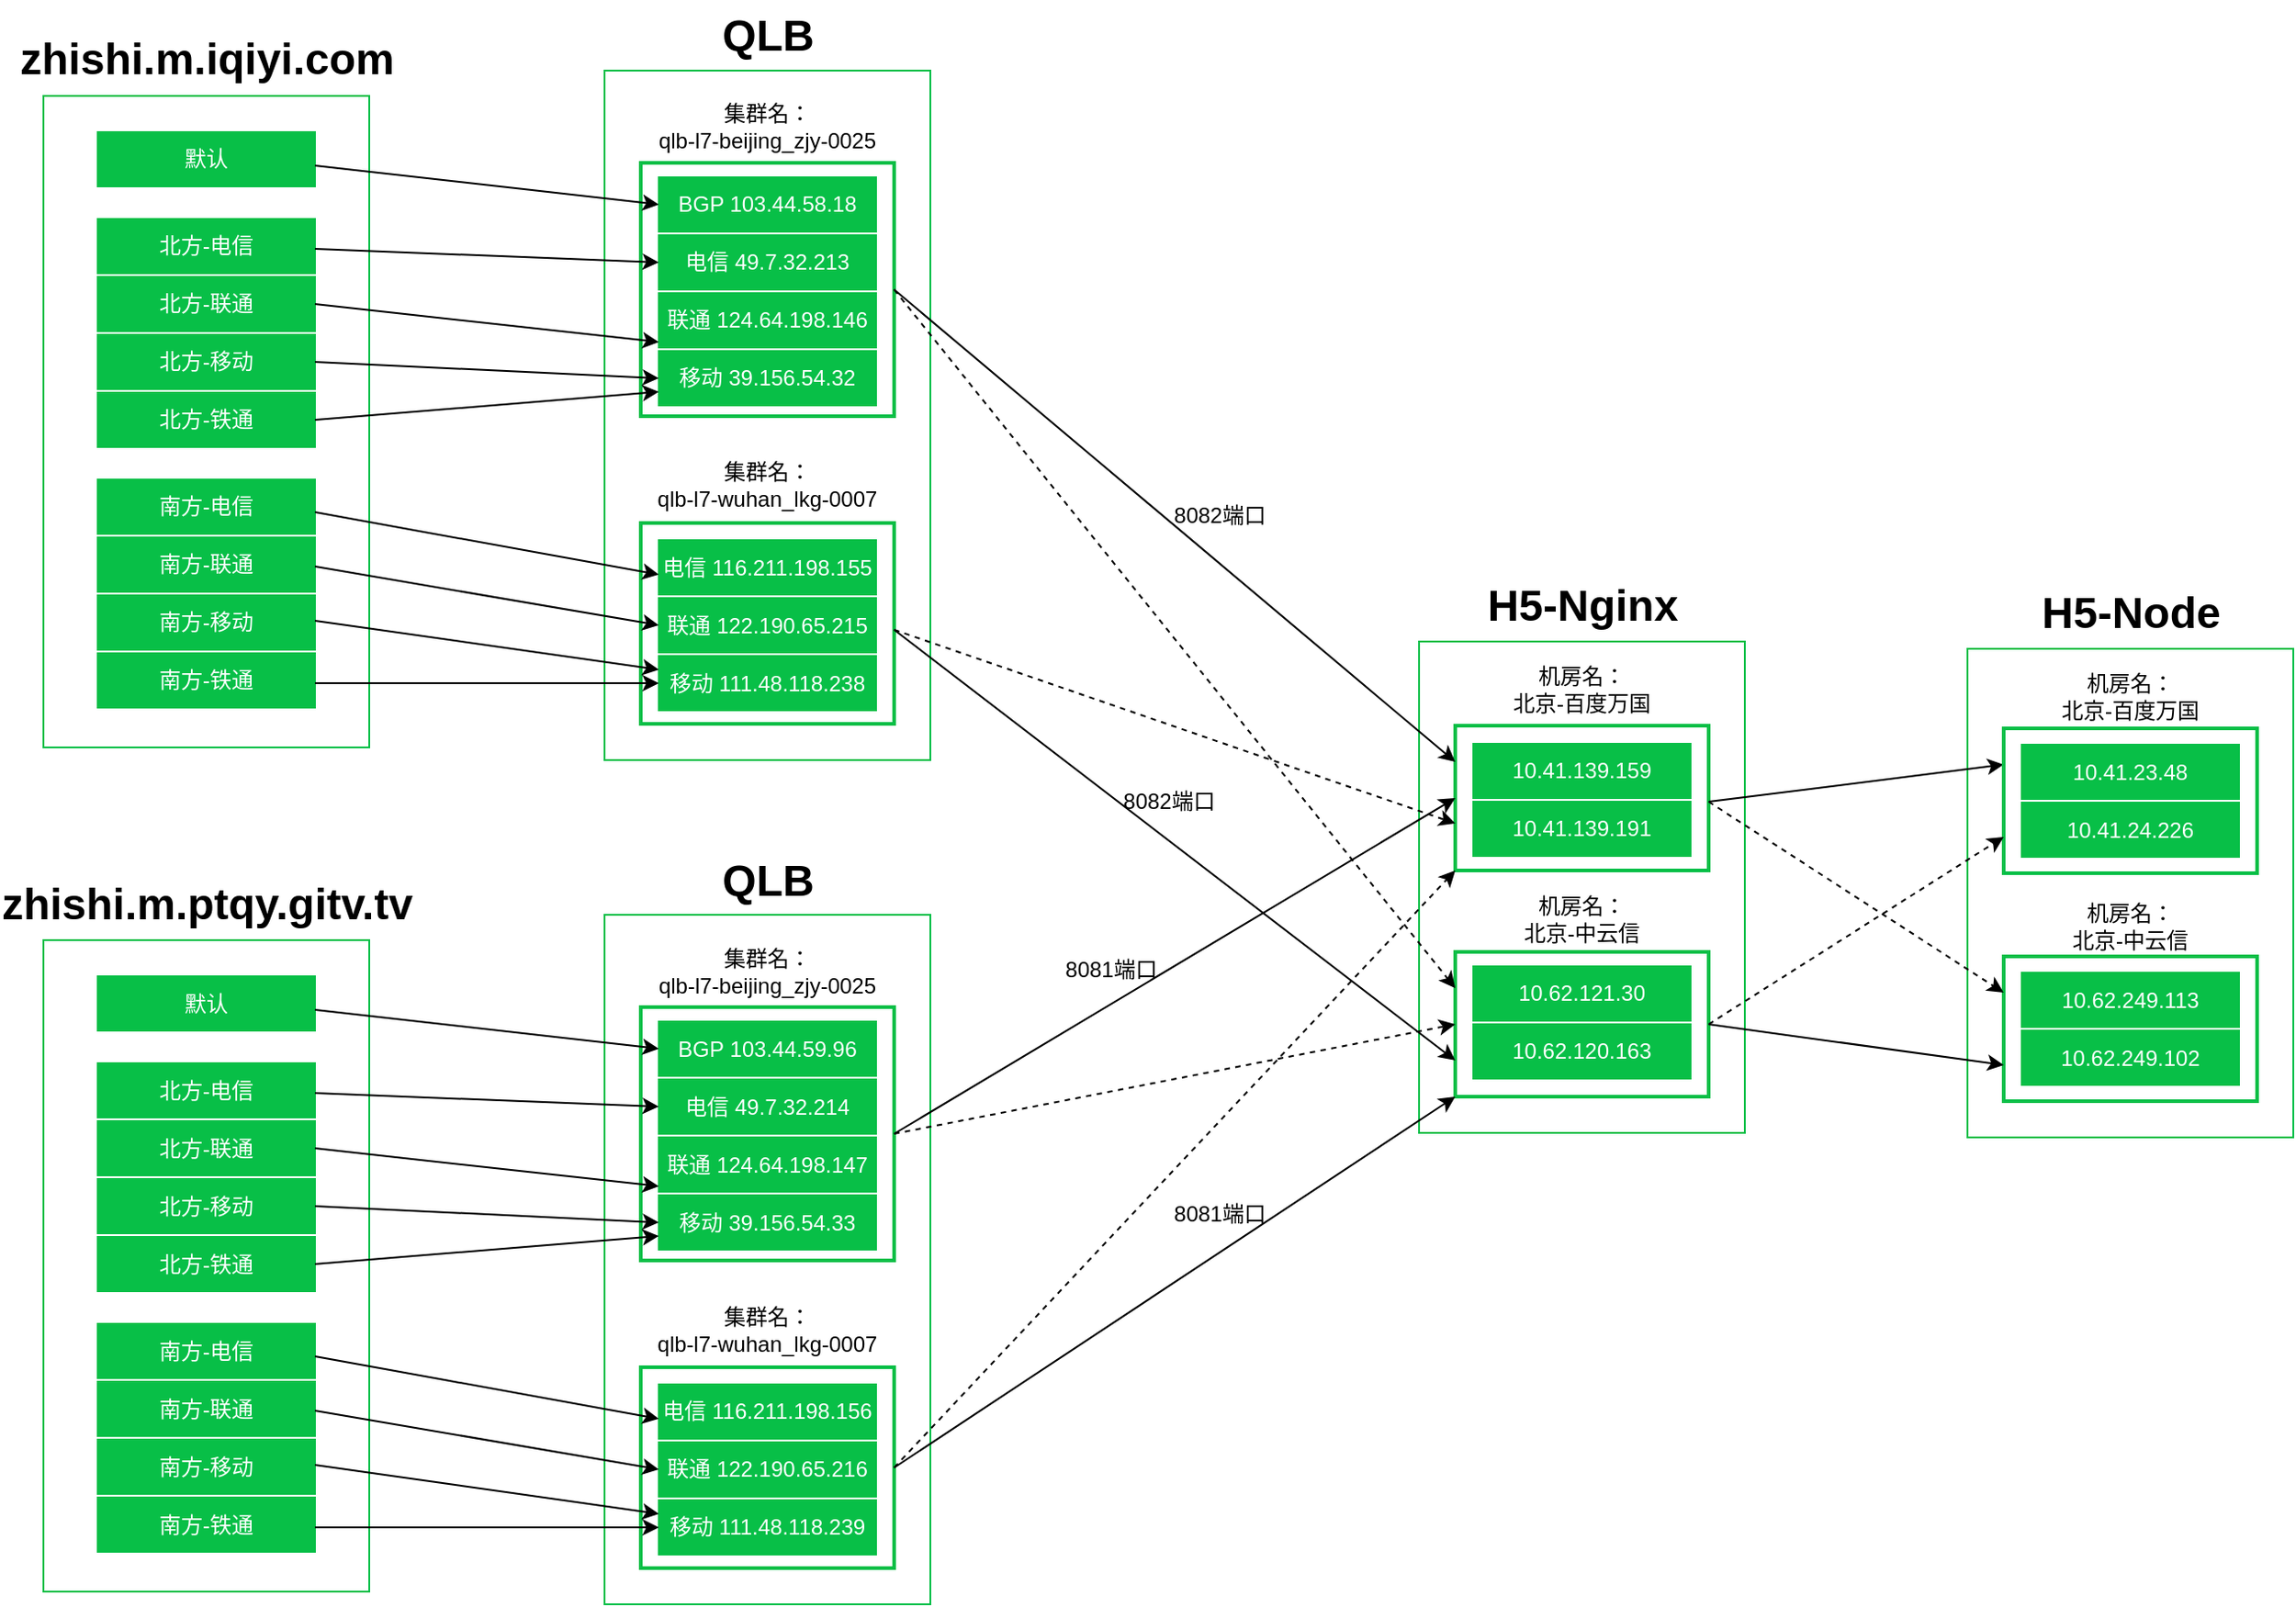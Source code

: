 <mxfile version="13.8.0" type="github"><diagram id="PTMg1u51SxhHFxMFI1Iv" name="Page-1"><mxGraphModel dx="1422" dy="745" grid="1" gridSize="10" guides="1" tooltips="1" connect="1" arrows="1" fold="1" page="1" pageScale="1" pageWidth="827" pageHeight="1169" math="0" shadow="0"><root><mxCell id="0"/><mxCell id="1" parent="0"/><mxCell id="zgCXvpmsFmZABPy9Vd7O-10" value="" style="rounded=0;whiteSpace=wrap;html=1;strokeColor=#08bf47;" parent="1" vertex="1"><mxGeometry x="80" y="160" width="180" height="360" as="geometry"/></mxCell><mxCell id="zgCXvpmsFmZABPy9Vd7O-1" value="&lt;font color=&quot;#ffffff&quot;&gt;默认&lt;/font&gt;" style="rounded=0;whiteSpace=wrap;html=1;strokeColor=#08bf47;fillColor=#08bf47;" parent="1" vertex="1"><mxGeometry x="110" y="180" width="120" height="30" as="geometry"/></mxCell><mxCell id="zgCXvpmsFmZABPy9Vd7O-5" value="zhishi.m.iqiyi.com" style="text;strokeColor=none;fillColor=none;html=1;fontSize=24;fontStyle=1;verticalAlign=middle;align=center;" parent="1" vertex="1"><mxGeometry x="120" y="120" width="100" height="40" as="geometry"/></mxCell><mxCell id="zgCXvpmsFmZABPy9Vd7O-6" value="&lt;font color=&quot;#ffffff&quot;&gt;北方-电信&lt;/font&gt;" style="rounded=0;whiteSpace=wrap;html=1;strokeColor=#08bf47;fillColor=#08bf47;" parent="1" vertex="1"><mxGeometry x="110" y="228" width="120" height="30" as="geometry"/></mxCell><mxCell id="zgCXvpmsFmZABPy9Vd7O-7" value="&lt;font color=&quot;#ffffff&quot;&gt;北方-联通&lt;/font&gt;" style="rounded=0;whiteSpace=wrap;html=1;strokeColor=#08bf47;fillColor=#08bf47;" parent="1" vertex="1"><mxGeometry x="110" y="260" width="120" height="30" as="geometry"/></mxCell><mxCell id="zgCXvpmsFmZABPy9Vd7O-8" value="&lt;font color=&quot;#ffffff&quot;&gt;北方-移动&lt;/font&gt;" style="rounded=0;whiteSpace=wrap;html=1;strokeColor=#08bf47;fillColor=#08bf47;" parent="1" vertex="1"><mxGeometry x="110" y="292" width="120" height="30" as="geometry"/></mxCell><mxCell id="zgCXvpmsFmZABPy9Vd7O-9" value="&lt;font color=&quot;#ffffff&quot;&gt;北方-铁通&lt;/font&gt;" style="rounded=0;whiteSpace=wrap;html=1;strokeColor=#08bf47;fillColor=#08bf47;" parent="1" vertex="1"><mxGeometry x="110" y="324" width="120" height="30" as="geometry"/></mxCell><mxCell id="zgCXvpmsFmZABPy9Vd7O-11" value="&lt;font color=&quot;#ffffff&quot;&gt;南方-电信&lt;/font&gt;" style="rounded=0;whiteSpace=wrap;html=1;fillColor=#08bf47;strokeColor=#08bf47;" parent="1" vertex="1"><mxGeometry x="110" y="372" width="120" height="30" as="geometry"/></mxCell><mxCell id="zgCXvpmsFmZABPy9Vd7O-12" value="&lt;font color=&quot;#ffffff&quot;&gt;南方-联通&lt;/font&gt;" style="rounded=0;whiteSpace=wrap;html=1;fillColor=#08bf47;strokeColor=#08bf47;" parent="1" vertex="1"><mxGeometry x="110" y="404" width="120" height="30" as="geometry"/></mxCell><mxCell id="zgCXvpmsFmZABPy9Vd7O-13" value="&lt;font color=&quot;#ffffff&quot;&gt;南方-移动&lt;/font&gt;" style="rounded=0;whiteSpace=wrap;html=1;fillColor=#08bf47;strokeColor=#08bf47;" parent="1" vertex="1"><mxGeometry x="110" y="436" width="120" height="30" as="geometry"/></mxCell><mxCell id="zgCXvpmsFmZABPy9Vd7O-14" value="&lt;font color=&quot;#ffffff&quot;&gt;南方-铁通&lt;/font&gt;" style="rounded=0;whiteSpace=wrap;html=1;fillColor=#08bf47;strokeColor=#08bf47;" parent="1" vertex="1"><mxGeometry x="110" y="468" width="120" height="30" as="geometry"/></mxCell><mxCell id="zgCXvpmsFmZABPy9Vd7O-15" value="" style="rounded=0;whiteSpace=wrap;html=1;strokeColor=#08bf47;" parent="1" vertex="1"><mxGeometry x="390" y="146" width="180" height="381" as="geometry"/></mxCell><mxCell id="zgCXvpmsFmZABPy9Vd7O-16" value="QLB" style="text;strokeColor=none;fillColor=none;html=1;fontSize=24;fontStyle=1;verticalAlign=middle;align=center;" parent="1" vertex="1"><mxGeometry x="430" y="107" width="100" height="40" as="geometry"/></mxCell><mxCell id="zgCXvpmsFmZABPy9Vd7O-17" value="&lt;div&gt;集群名：&lt;/div&gt;&lt;div&gt;qlb-l7-beijing_zjy-0025&lt;/div&gt;" style="text;html=1;strokeColor=none;fillColor=none;align=center;verticalAlign=middle;whiteSpace=wrap;rounded=0;" parent="1" vertex="1"><mxGeometry x="410" y="167" width="140" height="20" as="geometry"/></mxCell><mxCell id="zgCXvpmsFmZABPy9Vd7O-22" value="&lt;div&gt;集群名：&lt;/div&gt;&lt;div&gt;qlb-l7-wuhan_lkg-0007&lt;/div&gt;" style="text;html=1;strokeColor=none;fillColor=none;align=center;verticalAlign=middle;whiteSpace=wrap;rounded=0;" parent="1" vertex="1"><mxGeometry x="410" y="365" width="140" height="20" as="geometry"/></mxCell><mxCell id="zgCXvpmsFmZABPy9Vd7O-35" value="" style="rounded=0;whiteSpace=wrap;html=1;strokeColor=#08bf47;" parent="1" vertex="1"><mxGeometry x="840" y="461.5" width="180" height="271.5" as="geometry"/></mxCell><mxCell id="zgCXvpmsFmZABPy9Vd7O-36" value="H5-Nginx" style="text;strokeColor=none;fillColor=none;html=1;fontSize=24;fontStyle=1;verticalAlign=middle;align=center;" parent="1" vertex="1"><mxGeometry x="880" y="421.5" width="100" height="40" as="geometry"/></mxCell><mxCell id="zgCXvpmsFmZABPy9Vd7O-39" value="&lt;div&gt;机房名：&lt;/div&gt;&lt;div&gt;北京-百度万国&lt;/div&gt;" style="text;html=1;strokeColor=none;fillColor=none;align=center;verticalAlign=middle;whiteSpace=wrap;rounded=0;" parent="1" vertex="1"><mxGeometry x="860" y="477.5" width="140" height="20" as="geometry"/></mxCell><mxCell id="zgCXvpmsFmZABPy9Vd7O-42" value="&lt;div&gt;机房名：&lt;/div&gt;&lt;div&gt;北京-中云信&lt;/div&gt;" style="text;html=1;strokeColor=none;fillColor=none;align=center;verticalAlign=middle;whiteSpace=wrap;rounded=0;" parent="1" vertex="1"><mxGeometry x="860" y="604.5" width="140" height="20" as="geometry"/></mxCell><mxCell id="zgCXvpmsFmZABPy9Vd7O-51" value="" style="rounded=0;whiteSpace=wrap;html=1;strokeColor=#08bf47;" parent="1" vertex="1"><mxGeometry x="1143" y="465.5" width="180" height="270" as="geometry"/></mxCell><mxCell id="zgCXvpmsFmZABPy9Vd7O-52" value="H5-Node" style="text;strokeColor=none;fillColor=none;html=1;fontSize=24;fontStyle=1;verticalAlign=middle;align=center;" parent="1" vertex="1"><mxGeometry x="1183" y="425.5" width="100" height="40" as="geometry"/></mxCell><mxCell id="zgCXvpmsFmZABPy9Vd7O-53" value="&lt;div&gt;机房名：&lt;/div&gt;&lt;div&gt;北京-百度万国&lt;/div&gt;" style="text;html=1;strokeColor=none;fillColor=none;align=center;verticalAlign=middle;whiteSpace=wrap;rounded=0;" parent="1" vertex="1"><mxGeometry x="1163" y="481.5" width="140" height="20" as="geometry"/></mxCell><mxCell id="zgCXvpmsFmZABPy9Vd7O-56" value="&lt;div&gt;机房名：&lt;/div&gt;&lt;div&gt;北京-中云信&lt;/div&gt;" style="text;html=1;strokeColor=none;fillColor=none;align=center;verticalAlign=middle;whiteSpace=wrap;rounded=0;" parent="1" vertex="1"><mxGeometry x="1163" y="608.5" width="140" height="20" as="geometry"/></mxCell><mxCell id="zgCXvpmsFmZABPy9Vd7O-59" value="" style="rounded=0;whiteSpace=wrap;html=1;strokeColor=#08bf47;fillColor=#fff;strokeWidth=2;" parent="1" vertex="1"><mxGeometry x="860" y="508" width="140" height="80" as="geometry"/></mxCell><mxCell id="zgCXvpmsFmZABPy9Vd7O-40" value="&lt;font color=&quot;#ffffff&quot;&gt;10.41.139.159&lt;/font&gt;" style="rounded=0;whiteSpace=wrap;html=1;strokeColor=#08bf47;fillColor=#08bf47;" parent="1" vertex="1"><mxGeometry x="870" y="518" width="120" height="30" as="geometry"/></mxCell><mxCell id="zgCXvpmsFmZABPy9Vd7O-41" value="&lt;font color=&quot;#ffffff&quot;&gt;10.41.139.191&lt;/font&gt;" style="rounded=0;whiteSpace=wrap;html=1;strokeColor=#08bf47;fillColor=#08bf47;" parent="1" vertex="1"><mxGeometry x="870" y="550" width="120" height="30" as="geometry"/></mxCell><mxCell id="zgCXvpmsFmZABPy9Vd7O-60" value="" style="rounded=0;whiteSpace=wrap;html=1;strokeColor=#08bf47;fillColor=#fff;strokeWidth=2;" parent="1" vertex="1"><mxGeometry x="860" y="633" width="140" height="80" as="geometry"/></mxCell><mxCell id="zgCXvpmsFmZABPy9Vd7O-61" value="&lt;span style=&quot;color: rgb(255 , 255 , 255)&quot;&gt;10.62.121.30&lt;/span&gt;" style="rounded=0;whiteSpace=wrap;html=1;strokeColor=#08bf47;fillColor=#08bf47;" parent="1" vertex="1"><mxGeometry x="870" y="641" width="120" height="30" as="geometry"/></mxCell><mxCell id="zgCXvpmsFmZABPy9Vd7O-62" value="&lt;span style=&quot;color: rgb(255 , 255 , 255)&quot;&gt;10.62.120.163&lt;/span&gt;" style="rounded=0;whiteSpace=wrap;html=1;strokeColor=#08bf47;fillColor=#08bf47;" parent="1" vertex="1"><mxGeometry x="870" y="673" width="120" height="30" as="geometry"/></mxCell><mxCell id="zgCXvpmsFmZABPy9Vd7O-64" value="" style="rounded=0;whiteSpace=wrap;html=1;strokeColor=#08bf47;fillColor=#fff;strokeWidth=2;" parent="1" vertex="1"><mxGeometry x="410" y="197" width="140" height="140" as="geometry"/></mxCell><mxCell id="zgCXvpmsFmZABPy9Vd7O-18" value="&lt;font color=&quot;#ffffff&quot;&gt;BGP 103.44.58.18&lt;/font&gt;" style="rounded=0;whiteSpace=wrap;html=1;strokeColor=#08bf47;fillColor=#08bf47;" parent="1" vertex="1"><mxGeometry x="420" y="205" width="120" height="30" as="geometry"/></mxCell><mxCell id="zgCXvpmsFmZABPy9Vd7O-19" value="&lt;font color=&quot;#ffffff&quot;&gt;电信 49.7.32.213&lt;/font&gt;" style="rounded=0;whiteSpace=wrap;html=1;strokeColor=#08bf47;fillColor=#08bf47;" parent="1" vertex="1"><mxGeometry x="420" y="237" width="120" height="30" as="geometry"/></mxCell><mxCell id="zgCXvpmsFmZABPy9Vd7O-20" value="&lt;font color=&quot;#ffffff&quot;&gt;联通 124.64.198.146&lt;/font&gt;" style="rounded=0;whiteSpace=wrap;html=1;strokeColor=#08bf47;fillColor=#08bf47;" parent="1" vertex="1"><mxGeometry x="420" y="269" width="120" height="30" as="geometry"/></mxCell><mxCell id="zgCXvpmsFmZABPy9Vd7O-21" value="&lt;font color=&quot;#ffffff&quot;&gt;移动 39.156.54.32&lt;/font&gt;" style="rounded=0;whiteSpace=wrap;html=1;strokeColor=#08bf47;fillColor=#08bf47;" parent="1" vertex="1"><mxGeometry x="420" y="301" width="120" height="30" as="geometry"/></mxCell><mxCell id="zgCXvpmsFmZABPy9Vd7O-65" value="" style="rounded=0;whiteSpace=wrap;html=1;strokeColor=#08bf47;fillColor=#fff;strokeWidth=2;" parent="1" vertex="1"><mxGeometry x="410" y="396" width="140" height="111" as="geometry"/></mxCell><mxCell id="zgCXvpmsFmZABPy9Vd7O-23" value="&lt;font color=&quot;#ffffff&quot;&gt;电信 116.211.198.155&lt;/font&gt;" style="rounded=0;whiteSpace=wrap;html=1;strokeColor=#08bf47;fillColor=#08bf47;" parent="1" vertex="1"><mxGeometry x="420" y="405.5" width="120" height="30" as="geometry"/></mxCell><mxCell id="zgCXvpmsFmZABPy9Vd7O-24" value="&lt;font color=&quot;#ffffff&quot;&gt;联通 122.190.65.215&lt;/font&gt;" style="rounded=0;whiteSpace=wrap;html=1;strokeColor=#08bf47;fillColor=#08bf47;" parent="1" vertex="1"><mxGeometry x="420" y="437.5" width="120" height="30" as="geometry"/></mxCell><mxCell id="zgCXvpmsFmZABPy9Vd7O-25" value="&lt;font color=&quot;#ffffff&quot;&gt;移动 111.48.118.238&lt;/font&gt;" style="rounded=0;whiteSpace=wrap;html=1;strokeColor=#08bf47;fillColor=#08bf47;" parent="1" vertex="1"><mxGeometry x="420" y="469.5" width="120" height="30" as="geometry"/></mxCell><mxCell id="zgCXvpmsFmZABPy9Vd7O-66" value="" style="endArrow=classic;html=1;entryX=0;entryY=0.25;entryDx=0;entryDy=0;exitX=1;exitY=0.5;exitDx=0;exitDy=0;" parent="1" source="zgCXvpmsFmZABPy9Vd7O-64" target="zgCXvpmsFmZABPy9Vd7O-59" edge="1"><mxGeometry width="50" height="50" relative="1" as="geometry"><mxPoint x="550" y="275" as="sourcePoint"/><mxPoint x="600" y="225" as="targetPoint"/></mxGeometry></mxCell><mxCell id="zgCXvpmsFmZABPy9Vd7O-68" value="" style="endArrow=classic;html=1;entryX=0;entryY=0.75;entryDx=0;entryDy=0;" parent="1" target="zgCXvpmsFmZABPy9Vd7O-60" edge="1"><mxGeometry width="50" height="50" relative="1" as="geometry"><mxPoint x="550" y="455" as="sourcePoint"/><mxPoint x="720" y="495" as="targetPoint"/></mxGeometry></mxCell><mxCell id="zgCXvpmsFmZABPy9Vd7O-70" value="" style="endArrow=classic;html=1;entryX=0;entryY=0.25;entryDx=0;entryDy=0;" parent="1" target="zgCXvpmsFmZABPy9Vd7O-71" edge="1"><mxGeometry width="50" height="50" relative="1" as="geometry"><mxPoint x="1000" y="550" as="sourcePoint"/><mxPoint x="1100" y="543" as="targetPoint"/></mxGeometry></mxCell><mxCell id="zgCXvpmsFmZABPy9Vd7O-71" value="" style="rounded=0;whiteSpace=wrap;html=1;strokeColor=#08bf47;fillColor=#fff;strokeWidth=2;" parent="1" vertex="1"><mxGeometry x="1163" y="509.5" width="140" height="80" as="geometry"/></mxCell><mxCell id="zgCXvpmsFmZABPy9Vd7O-54" value="&lt;font color=&quot;#ffffff&quot;&gt;10.41.23.48&lt;/font&gt;" style="rounded=0;whiteSpace=wrap;html=1;strokeColor=#08bf47;fillColor=#08bf47;" parent="1" vertex="1"><mxGeometry x="1173" y="518.5" width="120" height="30" as="geometry"/></mxCell><mxCell id="zgCXvpmsFmZABPy9Vd7O-55" value="&lt;font color=&quot;#ffffff&quot;&gt;10.41.24.226&lt;/font&gt;" style="rounded=0;whiteSpace=wrap;html=1;strokeColor=#08bf47;fillColor=#08bf47;" parent="1" vertex="1"><mxGeometry x="1173" y="550.5" width="120" height="30" as="geometry"/></mxCell><mxCell id="zgCXvpmsFmZABPy9Vd7O-72" value="" style="rounded=0;whiteSpace=wrap;html=1;strokeColor=#08bf47;fillColor=#fff;strokeWidth=2;" parent="1" vertex="1"><mxGeometry x="1163" y="635.5" width="140" height="80" as="geometry"/></mxCell><mxCell id="zgCXvpmsFmZABPy9Vd7O-57" value="&lt;font color=&quot;#ffffff&quot;&gt;10.62.249.113&lt;/font&gt;" style="rounded=0;whiteSpace=wrap;html=1;strokeColor=#08bf47;fillColor=#08bf47;" parent="1" vertex="1"><mxGeometry x="1173" y="644.5" width="120" height="30" as="geometry"/></mxCell><mxCell id="zgCXvpmsFmZABPy9Vd7O-58" value="&lt;font color=&quot;#ffffff&quot;&gt;10.62.249.102&lt;/font&gt;" style="rounded=0;whiteSpace=wrap;html=1;strokeColor=#08bf47;fillColor=#08bf47;" parent="1" vertex="1"><mxGeometry x="1173" y="676.5" width="120" height="30" as="geometry"/></mxCell><mxCell id="zgCXvpmsFmZABPy9Vd7O-74" value="" style="endArrow=classic;html=1;entryX=0;entryY=0.75;entryDx=0;entryDy=0;exitX=1;exitY=0.5;exitDx=0;exitDy=0;" parent="1" source="zgCXvpmsFmZABPy9Vd7O-60" target="zgCXvpmsFmZABPy9Vd7O-72" edge="1"><mxGeometry width="50" height="50" relative="1" as="geometry"><mxPoint x="1000" y="669.5" as="sourcePoint"/><mxPoint x="1163" y="656.5" as="targetPoint"/></mxGeometry></mxCell><mxCell id="zgCXvpmsFmZABPy9Vd7O-75" value="" style="endArrow=classic;html=1;entryX=0;entryY=0.75;entryDx=0;entryDy=0;exitX=1;exitY=0.5;exitDx=0;exitDy=0;dashed=1;" parent="1" source="zgCXvpmsFmZABPy9Vd7O-60" target="zgCXvpmsFmZABPy9Vd7O-71" edge="1"><mxGeometry width="50" height="50" relative="1" as="geometry"><mxPoint x="1070" y="621" as="sourcePoint"/><mxPoint x="1170" y="529" as="targetPoint"/></mxGeometry></mxCell><mxCell id="zgCXvpmsFmZABPy9Vd7O-76" value="" style="endArrow=classic;html=1;entryX=0;entryY=0.5;entryDx=0;entryDy=0;" parent="1" target="zgCXvpmsFmZABPy9Vd7O-18" edge="1"><mxGeometry width="50" height="50" relative="1" as="geometry"><mxPoint x="230" y="198.5" as="sourcePoint"/><mxPoint x="400" y="218.5" as="targetPoint"/></mxGeometry></mxCell><mxCell id="zgCXvpmsFmZABPy9Vd7O-77" value="" style="endArrow=classic;html=1;entryX=0;entryY=0.5;entryDx=0;entryDy=0;" parent="1" target="zgCXvpmsFmZABPy9Vd7O-19" edge="1"><mxGeometry width="50" height="50" relative="1" as="geometry"><mxPoint x="230" y="244.5" as="sourcePoint"/><mxPoint x="420" y="279" as="targetPoint"/></mxGeometry></mxCell><mxCell id="zgCXvpmsFmZABPy9Vd7O-78" value="" style="endArrow=classic;html=1;" parent="1" edge="1"><mxGeometry width="50" height="50" relative="1" as="geometry"><mxPoint x="230" y="275" as="sourcePoint"/><mxPoint x="420" y="296" as="targetPoint"/></mxGeometry></mxCell><mxCell id="zgCXvpmsFmZABPy9Vd7O-79" value="" style="endArrow=classic;html=1;exitX=1;exitY=0.5;exitDx=0;exitDy=0;entryX=0;entryY=0.5;entryDx=0;entryDy=0;" parent="1" source="zgCXvpmsFmZABPy9Vd7O-8" target="zgCXvpmsFmZABPy9Vd7O-21" edge="1"><mxGeometry width="50" height="50" relative="1" as="geometry"><mxPoint x="230" y="312" as="sourcePoint"/><mxPoint x="420" y="330" as="targetPoint"/></mxGeometry></mxCell><mxCell id="zgCXvpmsFmZABPy9Vd7O-80" value="" style="endArrow=classic;html=1;entryX=0;entryY=0.75;entryDx=0;entryDy=0;exitX=1;exitY=0.5;exitDx=0;exitDy=0;" parent="1" source="zgCXvpmsFmZABPy9Vd7O-9" target="zgCXvpmsFmZABPy9Vd7O-21" edge="1"><mxGeometry width="50" height="50" relative="1" as="geometry"><mxPoint x="230" y="340.5" as="sourcePoint"/><mxPoint x="420" y="358.5" as="targetPoint"/></mxGeometry></mxCell><mxCell id="zgCXvpmsFmZABPy9Vd7O-81" value="" style="endArrow=classic;html=1;entryX=0;entryY=0.5;entryDx=0;entryDy=0;" parent="1" edge="1"><mxGeometry width="50" height="50" relative="1" as="geometry"><mxPoint x="230" y="390" as="sourcePoint"/><mxPoint x="420" y="424.5" as="targetPoint"/></mxGeometry></mxCell><mxCell id="zgCXvpmsFmZABPy9Vd7O-82" value="" style="endArrow=classic;html=1;entryX=0;entryY=0.5;entryDx=0;entryDy=0;" parent="1" target="zgCXvpmsFmZABPy9Vd7O-24" edge="1"><mxGeometry width="50" height="50" relative="1" as="geometry"><mxPoint x="230" y="420" as="sourcePoint"/><mxPoint x="420" y="440.5" as="targetPoint"/></mxGeometry></mxCell><mxCell id="zgCXvpmsFmZABPy9Vd7O-83" value="" style="endArrow=classic;html=1;entryX=0;entryY=0.25;entryDx=0;entryDy=0;" parent="1" target="zgCXvpmsFmZABPy9Vd7O-25" edge="1"><mxGeometry width="50" height="50" relative="1" as="geometry"><mxPoint x="230" y="450" as="sourcePoint"/><mxPoint x="420" y="485.5" as="targetPoint"/></mxGeometry></mxCell><mxCell id="zgCXvpmsFmZABPy9Vd7O-84" value="" style="endArrow=classic;html=1;entryX=0;entryY=0.5;entryDx=0;entryDy=0;" parent="1" target="zgCXvpmsFmZABPy9Vd7O-25" edge="1"><mxGeometry width="50" height="50" relative="1" as="geometry"><mxPoint x="230" y="484.5" as="sourcePoint"/><mxPoint x="420" y="490" as="targetPoint"/></mxGeometry></mxCell><mxCell id="zgCXvpmsFmZABPy9Vd7O-94" value="" style="endArrow=classic;html=1;entryX=0;entryY=0.675;entryDx=0;entryDy=0;exitX=1;exitY=0.5;exitDx=0;exitDy=0;dashed=1;entryPerimeter=0;" parent="1" target="zgCXvpmsFmZABPy9Vd7O-59" edge="1"><mxGeometry width="50" height="50" relative="1" as="geometry"><mxPoint x="550" y="455" as="sourcePoint"/><mxPoint x="620" y="402.5" as="targetPoint"/></mxGeometry></mxCell><mxCell id="zgCXvpmsFmZABPy9Vd7O-96" value="" style="endArrow=classic;html=1;entryX=0;entryY=0.25;entryDx=0;entryDy=0;exitX=1;exitY=0.5;exitDx=0;exitDy=0;dashed=1;" parent="1" target="zgCXvpmsFmZABPy9Vd7O-72" edge="1"><mxGeometry width="50" height="50" relative="1" as="geometry"><mxPoint x="1000" y="550" as="sourcePoint"/><mxPoint x="1040" y="584" as="targetPoint"/></mxGeometry></mxCell><mxCell id="zgCXvpmsFmZABPy9Vd7O-99" value="8082端口" style="text;html=1;strokeColor=none;fillColor=none;align=center;verticalAlign=middle;whiteSpace=wrap;rounded=0;" parent="1" vertex="1"><mxGeometry x="700" y="382" width="60" height="20" as="geometry"/></mxCell><mxCell id="zgCXvpmsFmZABPy9Vd7O-100" value="8082端口" style="text;html=1;strokeColor=none;fillColor=none;align=center;verticalAlign=middle;whiteSpace=wrap;rounded=0;" parent="1" vertex="1"><mxGeometry x="672" y="539.5" width="60" height="20" as="geometry"/></mxCell><mxCell id="zgCXvpmsFmZABPy9Vd7O-103" value="" style="endArrow=classic;html=1;entryX=0;entryY=0.25;entryDx=0;entryDy=0;exitX=1;exitY=0.5;exitDx=0;exitDy=0;dashed=1;" parent="1" source="zgCXvpmsFmZABPy9Vd7O-64" target="zgCXvpmsFmZABPy9Vd7O-60" edge="1"><mxGeometry width="50" height="50" relative="1" as="geometry"><mxPoint x="550" y="301" as="sourcePoint"/><mxPoint x="630" y="244.5" as="targetPoint"/></mxGeometry></mxCell><mxCell id="zgCXvpmsFmZABPy9Vd7O-115" value="" style="rounded=0;whiteSpace=wrap;html=1;strokeColor=#08bf47;" parent="1" vertex="1"><mxGeometry x="80" y="626.5" width="180" height="360" as="geometry"/></mxCell><mxCell id="zgCXvpmsFmZABPy9Vd7O-116" value="&lt;font color=&quot;#ffffff&quot;&gt;默认&lt;/font&gt;" style="rounded=0;whiteSpace=wrap;html=1;strokeColor=#08bf47;fillColor=#08bf47;" parent="1" vertex="1"><mxGeometry x="110" y="646.5" width="120" height="30" as="geometry"/></mxCell><mxCell id="zgCXvpmsFmZABPy9Vd7O-117" value="zhishi.m.ptqy.gitv.tv" style="text;strokeColor=none;fillColor=none;html=1;fontSize=24;fontStyle=1;verticalAlign=middle;align=center;" parent="1" vertex="1"><mxGeometry x="120" y="586.5" width="100" height="40" as="geometry"/></mxCell><mxCell id="zgCXvpmsFmZABPy9Vd7O-118" value="&lt;font color=&quot;#ffffff&quot;&gt;北方-电信&lt;/font&gt;" style="rounded=0;whiteSpace=wrap;html=1;strokeColor=#08bf47;fillColor=#08bf47;" parent="1" vertex="1"><mxGeometry x="110" y="694.5" width="120" height="30" as="geometry"/></mxCell><mxCell id="zgCXvpmsFmZABPy9Vd7O-119" value="&lt;font color=&quot;#ffffff&quot;&gt;北方-联通&lt;/font&gt;" style="rounded=0;whiteSpace=wrap;html=1;strokeColor=#08bf47;fillColor=#08bf47;" parent="1" vertex="1"><mxGeometry x="110" y="726.5" width="120" height="30" as="geometry"/></mxCell><mxCell id="zgCXvpmsFmZABPy9Vd7O-120" value="&lt;font color=&quot;#ffffff&quot;&gt;北方-移动&lt;/font&gt;" style="rounded=0;whiteSpace=wrap;html=1;strokeColor=#08bf47;fillColor=#08bf47;" parent="1" vertex="1"><mxGeometry x="110" y="758.5" width="120" height="30" as="geometry"/></mxCell><mxCell id="zgCXvpmsFmZABPy9Vd7O-121" value="&lt;font color=&quot;#ffffff&quot;&gt;北方-铁通&lt;/font&gt;" style="rounded=0;whiteSpace=wrap;html=1;strokeColor=#08bf47;fillColor=#08bf47;" parent="1" vertex="1"><mxGeometry x="110" y="790.5" width="120" height="30" as="geometry"/></mxCell><mxCell id="zgCXvpmsFmZABPy9Vd7O-122" value="&lt;font color=&quot;#ffffff&quot;&gt;南方-电信&lt;/font&gt;" style="rounded=0;whiteSpace=wrap;html=1;fillColor=#08bf47;strokeColor=#08bf47;" parent="1" vertex="1"><mxGeometry x="110" y="838.5" width="120" height="30" as="geometry"/></mxCell><mxCell id="zgCXvpmsFmZABPy9Vd7O-123" value="&lt;font color=&quot;#ffffff&quot;&gt;南方-联通&lt;/font&gt;" style="rounded=0;whiteSpace=wrap;html=1;fillColor=#08bf47;strokeColor=#08bf47;" parent="1" vertex="1"><mxGeometry x="110" y="870.5" width="120" height="30" as="geometry"/></mxCell><mxCell id="zgCXvpmsFmZABPy9Vd7O-124" value="&lt;font color=&quot;#ffffff&quot;&gt;南方-移动&lt;/font&gt;" style="rounded=0;whiteSpace=wrap;html=1;fillColor=#08bf47;strokeColor=#08bf47;" parent="1" vertex="1"><mxGeometry x="110" y="902.5" width="120" height="30" as="geometry"/></mxCell><mxCell id="zgCXvpmsFmZABPy9Vd7O-125" value="&lt;font color=&quot;#ffffff&quot;&gt;南方-铁通&lt;/font&gt;" style="rounded=0;whiteSpace=wrap;html=1;fillColor=#08bf47;strokeColor=#08bf47;" parent="1" vertex="1"><mxGeometry x="110" y="934.5" width="120" height="30" as="geometry"/></mxCell><mxCell id="zgCXvpmsFmZABPy9Vd7O-126" value="" style="rounded=0;whiteSpace=wrap;html=1;strokeColor=#08bf47;" parent="1" vertex="1"><mxGeometry x="390" y="612.5" width="180" height="381" as="geometry"/></mxCell><mxCell id="zgCXvpmsFmZABPy9Vd7O-127" value="QLB" style="text;strokeColor=none;fillColor=none;html=1;fontSize=24;fontStyle=1;verticalAlign=middle;align=center;" parent="1" vertex="1"><mxGeometry x="430" y="573.5" width="100" height="40" as="geometry"/></mxCell><mxCell id="zgCXvpmsFmZABPy9Vd7O-128" value="&lt;div&gt;集群名：&lt;/div&gt;&lt;div&gt;qlb-l7-beijing_zjy-0025&lt;/div&gt;" style="text;html=1;strokeColor=none;fillColor=none;align=center;verticalAlign=middle;whiteSpace=wrap;rounded=0;" parent="1" vertex="1"><mxGeometry x="410" y="633.5" width="140" height="20" as="geometry"/></mxCell><mxCell id="zgCXvpmsFmZABPy9Vd7O-129" value="&lt;div&gt;集群名：&lt;/div&gt;&lt;div&gt;qlb-l7-wuhan_lkg-0007&lt;/div&gt;" style="text;html=1;strokeColor=none;fillColor=none;align=center;verticalAlign=middle;whiteSpace=wrap;rounded=0;" parent="1" vertex="1"><mxGeometry x="410" y="831.5" width="140" height="20" as="geometry"/></mxCell><mxCell id="zgCXvpmsFmZABPy9Vd7O-130" value="" style="rounded=0;whiteSpace=wrap;html=1;strokeColor=#08bf47;fillColor=#fff;strokeWidth=2;" parent="1" vertex="1"><mxGeometry x="410" y="663.5" width="140" height="140" as="geometry"/></mxCell><mxCell id="zgCXvpmsFmZABPy9Vd7O-131" value="&lt;font color=&quot;#ffffff&quot;&gt;BGP&amp;nbsp;&lt;/font&gt;&lt;span&gt;&lt;font color=&quot;#ffffff&quot;&gt;103.44.59.96&lt;/font&gt;&lt;br&gt;&lt;/span&gt;" style="rounded=0;whiteSpace=wrap;html=1;strokeColor=#08bf47;fillColor=#08bf47;" parent="1" vertex="1"><mxGeometry x="420" y="671.5" width="120" height="30" as="geometry"/></mxCell><mxCell id="zgCXvpmsFmZABPy9Vd7O-132" value="&lt;font color=&quot;#ffffff&quot;&gt;电信&amp;nbsp;&lt;/font&gt;&lt;span&gt;&lt;font color=&quot;#ffffff&quot;&gt;49.7.32.214&lt;/font&gt;&lt;br&gt;&lt;/span&gt;" style="rounded=0;whiteSpace=wrap;html=1;strokeColor=#08bf47;fillColor=#08bf47;" parent="1" vertex="1"><mxGeometry x="420" y="703.5" width="120" height="30" as="geometry"/></mxCell><mxCell id="zgCXvpmsFmZABPy9Vd7O-133" value="&lt;font color=&quot;#ffffff&quot;&gt;联通&amp;nbsp;&lt;/font&gt;&lt;span&gt;&lt;font color=&quot;#ffffff&quot;&gt;124.64.198.147&lt;/font&gt;&lt;br&gt;&lt;/span&gt;" style="rounded=0;whiteSpace=wrap;html=1;strokeColor=#08bf47;fillColor=#08bf47;" parent="1" vertex="1"><mxGeometry x="420" y="735.5" width="120" height="30" as="geometry"/></mxCell><mxCell id="zgCXvpmsFmZABPy9Vd7O-134" value="&lt;font color=&quot;#ffffff&quot;&gt;移动&amp;nbsp;39.156.54.33&lt;/font&gt;" style="rounded=0;whiteSpace=wrap;html=1;strokeColor=#08bf47;fillColor=#08bf47;" parent="1" vertex="1"><mxGeometry x="420" y="767.5" width="120" height="30" as="geometry"/></mxCell><mxCell id="zgCXvpmsFmZABPy9Vd7O-135" value="" style="rounded=0;whiteSpace=wrap;html=1;strokeColor=#08bf47;fillColor=#fff;strokeWidth=2;" parent="1" vertex="1"><mxGeometry x="410" y="862.5" width="140" height="111" as="geometry"/></mxCell><mxCell id="zgCXvpmsFmZABPy9Vd7O-136" value="&lt;font color=&quot;#ffffff&quot;&gt;电信&amp;nbsp;&lt;/font&gt;&lt;span&gt;&lt;font color=&quot;#ffffff&quot;&gt;116.211.198.156&lt;/font&gt;&lt;br&gt;&lt;/span&gt;" style="rounded=0;whiteSpace=wrap;html=1;strokeColor=#08bf47;fillColor=#08bf47;" parent="1" vertex="1"><mxGeometry x="420" y="872" width="120" height="30" as="geometry"/></mxCell><mxCell id="zgCXvpmsFmZABPy9Vd7O-137" value="&lt;font color=&quot;#ffffff&quot;&gt;联通&amp;nbsp;&lt;/font&gt;&lt;span&gt;&lt;font color=&quot;#ffffff&quot;&gt;122.190.65.216&lt;/font&gt;&lt;br&gt;&lt;/span&gt;" style="rounded=0;whiteSpace=wrap;html=1;strokeColor=#08bf47;fillColor=#08bf47;" parent="1" vertex="1"><mxGeometry x="420" y="904" width="120" height="30" as="geometry"/></mxCell><mxCell id="zgCXvpmsFmZABPy9Vd7O-138" value="&lt;font color=&quot;#ffffff&quot;&gt;移动&amp;nbsp;&lt;/font&gt;&lt;span&gt;&lt;font color=&quot;#ffffff&quot;&gt;111.48.118.239&lt;/font&gt;&lt;br&gt;&lt;/span&gt;" style="rounded=0;whiteSpace=wrap;html=1;strokeColor=#08bf47;fillColor=#08bf47;" parent="1" vertex="1"><mxGeometry x="420" y="936" width="120" height="30" as="geometry"/></mxCell><mxCell id="zgCXvpmsFmZABPy9Vd7O-139" value="" style="endArrow=classic;html=1;entryX=0;entryY=0.5;entryDx=0;entryDy=0;" parent="1" target="zgCXvpmsFmZABPy9Vd7O-131" edge="1"><mxGeometry width="50" height="50" relative="1" as="geometry"><mxPoint x="230" y="665" as="sourcePoint"/><mxPoint x="400" y="685" as="targetPoint"/></mxGeometry></mxCell><mxCell id="zgCXvpmsFmZABPy9Vd7O-140" value="" style="endArrow=classic;html=1;entryX=0;entryY=0.5;entryDx=0;entryDy=0;" parent="1" target="zgCXvpmsFmZABPy9Vd7O-132" edge="1"><mxGeometry width="50" height="50" relative="1" as="geometry"><mxPoint x="230" y="711" as="sourcePoint"/><mxPoint x="420" y="745.5" as="targetPoint"/></mxGeometry></mxCell><mxCell id="zgCXvpmsFmZABPy9Vd7O-141" value="" style="endArrow=classic;html=1;" parent="1" edge="1"><mxGeometry width="50" height="50" relative="1" as="geometry"><mxPoint x="230" y="741.5" as="sourcePoint"/><mxPoint x="420" y="762.5" as="targetPoint"/></mxGeometry></mxCell><mxCell id="zgCXvpmsFmZABPy9Vd7O-142" value="" style="endArrow=classic;html=1;exitX=1;exitY=0.5;exitDx=0;exitDy=0;entryX=0;entryY=0.5;entryDx=0;entryDy=0;" parent="1" source="zgCXvpmsFmZABPy9Vd7O-120" target="zgCXvpmsFmZABPy9Vd7O-134" edge="1"><mxGeometry width="50" height="50" relative="1" as="geometry"><mxPoint x="230" y="778.5" as="sourcePoint"/><mxPoint x="420" y="796.5" as="targetPoint"/></mxGeometry></mxCell><mxCell id="zgCXvpmsFmZABPy9Vd7O-143" value="" style="endArrow=classic;html=1;entryX=0;entryY=0.75;entryDx=0;entryDy=0;exitX=1;exitY=0.5;exitDx=0;exitDy=0;" parent="1" source="zgCXvpmsFmZABPy9Vd7O-121" target="zgCXvpmsFmZABPy9Vd7O-134" edge="1"><mxGeometry width="50" height="50" relative="1" as="geometry"><mxPoint x="230" y="807" as="sourcePoint"/><mxPoint x="420" y="825" as="targetPoint"/></mxGeometry></mxCell><mxCell id="zgCXvpmsFmZABPy9Vd7O-144" value="" style="endArrow=classic;html=1;entryX=0;entryY=0.5;entryDx=0;entryDy=0;" parent="1" edge="1"><mxGeometry width="50" height="50" relative="1" as="geometry"><mxPoint x="230" y="856.5" as="sourcePoint"/><mxPoint x="420" y="891" as="targetPoint"/></mxGeometry></mxCell><mxCell id="zgCXvpmsFmZABPy9Vd7O-145" value="" style="endArrow=classic;html=1;entryX=0;entryY=0.5;entryDx=0;entryDy=0;" parent="1" target="zgCXvpmsFmZABPy9Vd7O-137" edge="1"><mxGeometry width="50" height="50" relative="1" as="geometry"><mxPoint x="230" y="886.5" as="sourcePoint"/><mxPoint x="420" y="907" as="targetPoint"/></mxGeometry></mxCell><mxCell id="zgCXvpmsFmZABPy9Vd7O-146" value="" style="endArrow=classic;html=1;entryX=0;entryY=0.25;entryDx=0;entryDy=0;" parent="1" target="zgCXvpmsFmZABPy9Vd7O-138" edge="1"><mxGeometry width="50" height="50" relative="1" as="geometry"><mxPoint x="230" y="916.5" as="sourcePoint"/><mxPoint x="420" y="952" as="targetPoint"/></mxGeometry></mxCell><mxCell id="zgCXvpmsFmZABPy9Vd7O-147" value="" style="endArrow=classic;html=1;entryX=0;entryY=0.5;entryDx=0;entryDy=0;" parent="1" target="zgCXvpmsFmZABPy9Vd7O-138" edge="1"><mxGeometry width="50" height="50" relative="1" as="geometry"><mxPoint x="230" y="951" as="sourcePoint"/><mxPoint x="420" y="956.5" as="targetPoint"/></mxGeometry></mxCell><mxCell id="zgCXvpmsFmZABPy9Vd7O-148" value="" style="endArrow=classic;html=1;entryX=0;entryY=0.5;entryDx=0;entryDy=0;exitX=1;exitY=0.5;exitDx=0;exitDy=0;" parent="1" source="zgCXvpmsFmZABPy9Vd7O-130" target="zgCXvpmsFmZABPy9Vd7O-59" edge="1"><mxGeometry width="50" height="50" relative="1" as="geometry"><mxPoint x="550" y="726.5" as="sourcePoint"/><mxPoint x="860" y="987.5" as="targetPoint"/></mxGeometry></mxCell><mxCell id="zgCXvpmsFmZABPy9Vd7O-149" value="" style="endArrow=classic;html=1;entryX=0;entryY=0.5;entryDx=0;entryDy=0;exitX=1;exitY=0.5;exitDx=0;exitDy=0;dashed=1;" parent="1" source="zgCXvpmsFmZABPy9Vd7O-130" target="zgCXvpmsFmZABPy9Vd7O-60" edge="1"><mxGeometry width="50" height="50" relative="1" as="geometry"><mxPoint x="550" y="726.5" as="sourcePoint"/><mxPoint x="860" y="833.5" as="targetPoint"/></mxGeometry></mxCell><mxCell id="zgCXvpmsFmZABPy9Vd7O-151" value="8081端口" style="text;html=1;strokeColor=none;fillColor=none;align=center;verticalAlign=middle;whiteSpace=wrap;rounded=0;" parent="1" vertex="1"><mxGeometry x="640" y="633" width="60" height="20" as="geometry"/></mxCell><mxCell id="zgCXvpmsFmZABPy9Vd7O-152" value="" style="endArrow=classic;html=1;entryX=0;entryY=1;entryDx=0;entryDy=0;exitX=1;exitY=0.5;exitDx=0;exitDy=0;" parent="1" source="zgCXvpmsFmZABPy9Vd7O-135" target="zgCXvpmsFmZABPy9Vd7O-60" edge="1"><mxGeometry width="50" height="50" relative="1" as="geometry"><mxPoint x="550" y="915.98" as="sourcePoint"/><mxPoint x="860" y="740" as="targetPoint"/></mxGeometry></mxCell><mxCell id="zgCXvpmsFmZABPy9Vd7O-153" value="8081端口" style="text;html=1;strokeColor=none;fillColor=none;align=center;verticalAlign=middle;whiteSpace=wrap;rounded=0;" parent="1" vertex="1"><mxGeometry x="700" y="767.5" width="60" height="20" as="geometry"/></mxCell><mxCell id="zgCXvpmsFmZABPy9Vd7O-154" value="" style="endArrow=classic;html=1;entryX=0;entryY=1;entryDx=0;entryDy=0;exitX=1;exitY=0.5;exitDx=0;exitDy=0;dashed=1;" parent="1" source="zgCXvpmsFmZABPy9Vd7O-135" target="zgCXvpmsFmZABPy9Vd7O-59" edge="1"><mxGeometry width="50" height="50" relative="1" as="geometry"><mxPoint x="550" y="913.75" as="sourcePoint"/><mxPoint x="860" y="860.25" as="targetPoint"/></mxGeometry></mxCell></root></mxGraphModel></diagram></mxfile>